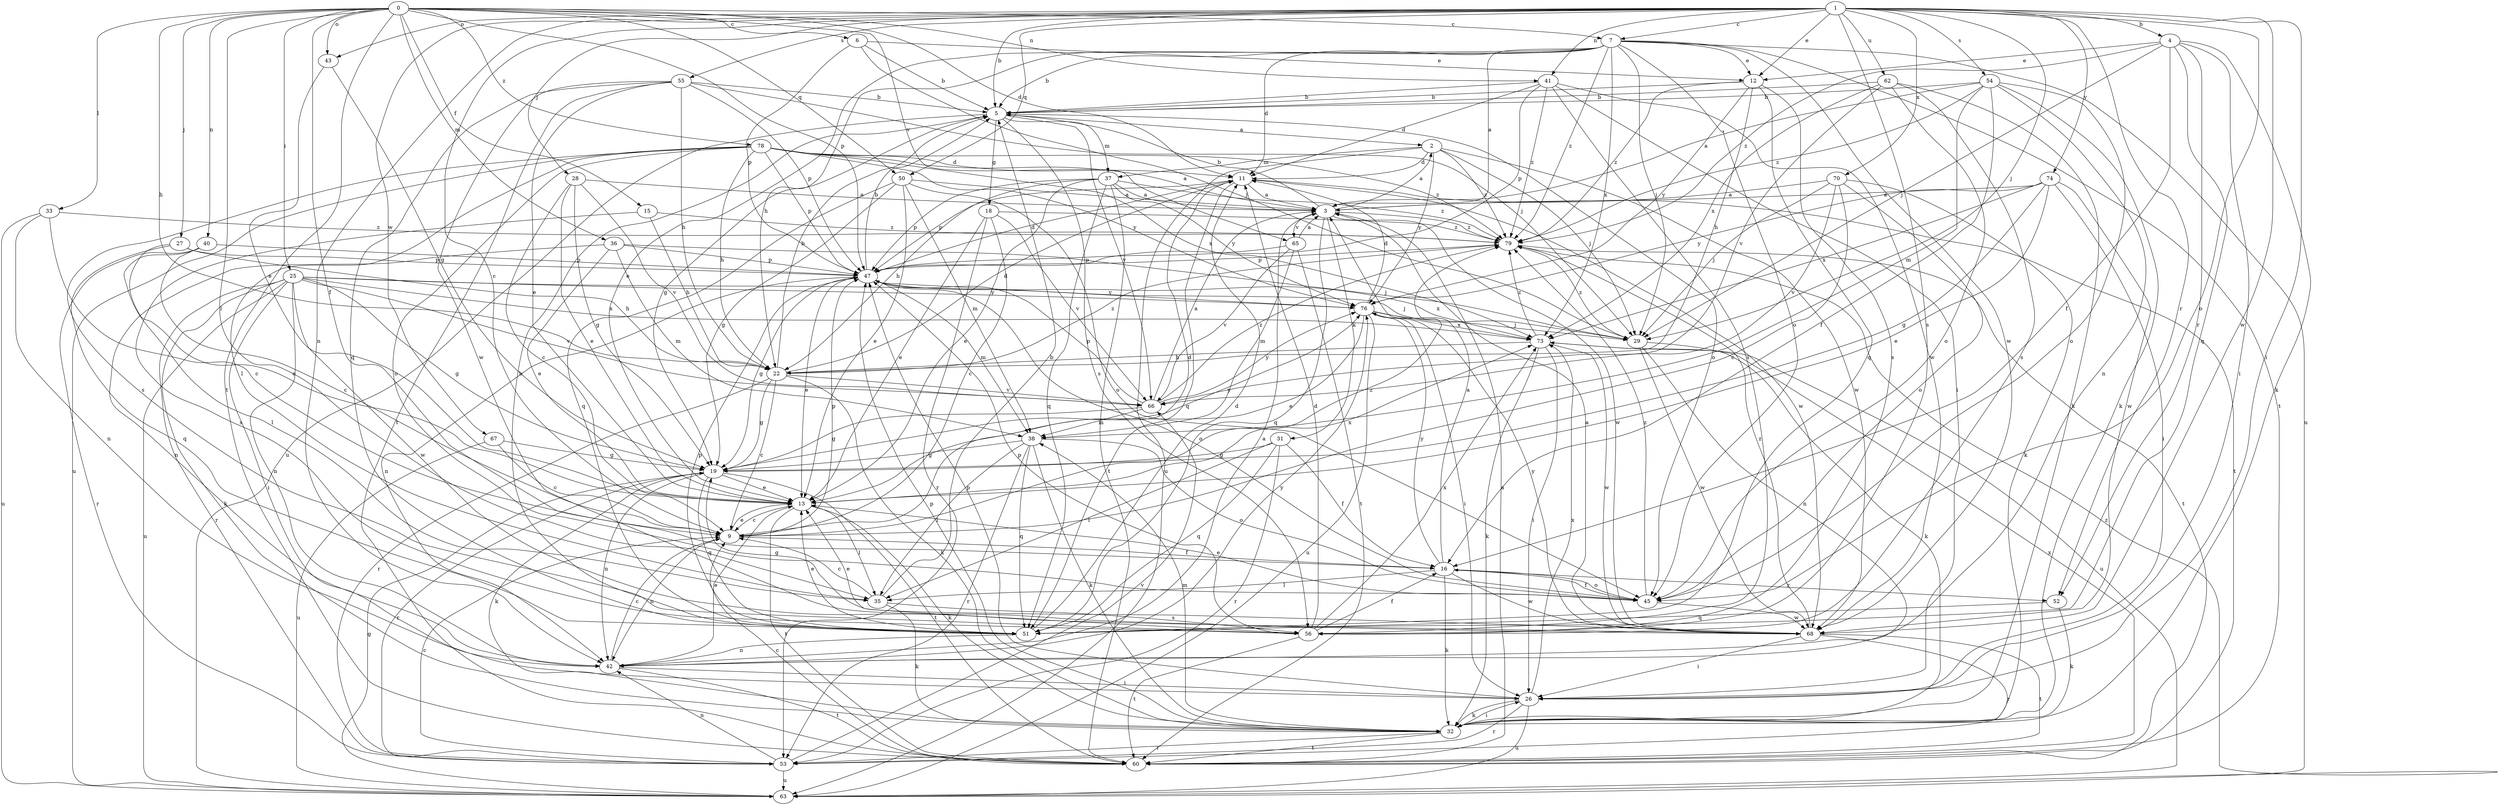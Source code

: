 strict digraph  {
0;
1;
2;
3;
4;
5;
6;
7;
9;
11;
12;
13;
15;
16;
18;
19;
22;
25;
26;
27;
28;
29;
31;
32;
33;
35;
36;
37;
38;
40;
41;
42;
43;
45;
47;
50;
51;
52;
53;
54;
55;
56;
60;
62;
63;
65;
66;
67;
68;
70;
73;
74;
76;
78;
79;
0 -> 6  [label=c];
0 -> 7  [label=c];
0 -> 11  [label=d];
0 -> 15  [label=f];
0 -> 16  [label=f];
0 -> 22  [label=h];
0 -> 25  [label=i];
0 -> 27  [label=j];
0 -> 33  [label=l];
0 -> 35  [label=l];
0 -> 36  [label=m];
0 -> 40  [label=n];
0 -> 41  [label=n];
0 -> 43  [label=o];
0 -> 47  [label=p];
0 -> 50  [label=q];
0 -> 60  [label=t];
0 -> 65  [label=v];
0 -> 78  [label=z];
1 -> 4  [label=b];
1 -> 5  [label=b];
1 -> 7  [label=c];
1 -> 9  [label=c];
1 -> 12  [label=e];
1 -> 26  [label=i];
1 -> 28  [label=j];
1 -> 29  [label=j];
1 -> 41  [label=n];
1 -> 42  [label=n];
1 -> 43  [label=o];
1 -> 45  [label=o];
1 -> 50  [label=q];
1 -> 52  [label=r];
1 -> 54  [label=s];
1 -> 55  [label=s];
1 -> 56  [label=s];
1 -> 62  [label=u];
1 -> 67  [label=w];
1 -> 68  [label=w];
1 -> 70  [label=x];
1 -> 74  [label=y];
2 -> 11  [label=d];
2 -> 29  [label=j];
2 -> 37  [label=m];
2 -> 63  [label=u];
2 -> 68  [label=w];
2 -> 76  [label=y];
2 -> 79  [label=z];
3 -> 2  [label=a];
3 -> 5  [label=b];
3 -> 31  [label=k];
3 -> 51  [label=q];
3 -> 65  [label=v];
3 -> 68  [label=w];
3 -> 79  [label=z];
4 -> 12  [label=e];
4 -> 16  [label=f];
4 -> 26  [label=i];
4 -> 29  [label=j];
4 -> 32  [label=k];
4 -> 51  [label=q];
4 -> 52  [label=r];
4 -> 79  [label=z];
5 -> 2  [label=a];
5 -> 18  [label=g];
5 -> 19  [label=g];
5 -> 37  [label=m];
5 -> 45  [label=o];
5 -> 56  [label=s];
5 -> 63  [label=u];
5 -> 66  [label=v];
6 -> 5  [label=b];
6 -> 12  [label=e];
6 -> 29  [label=j];
6 -> 47  [label=p];
7 -> 3  [label=a];
7 -> 5  [label=b];
7 -> 11  [label=d];
7 -> 12  [label=e];
7 -> 13  [label=e];
7 -> 22  [label=h];
7 -> 29  [label=j];
7 -> 45  [label=o];
7 -> 60  [label=t];
7 -> 63  [label=u];
7 -> 68  [label=w];
7 -> 73  [label=x];
7 -> 79  [label=z];
9 -> 11  [label=d];
9 -> 13  [label=e];
9 -> 16  [label=f];
9 -> 42  [label=n];
9 -> 47  [label=p];
9 -> 79  [label=z];
11 -> 3  [label=a];
11 -> 47  [label=p];
11 -> 51  [label=q];
11 -> 60  [label=t];
11 -> 68  [label=w];
12 -> 5  [label=b];
12 -> 22  [label=h];
12 -> 51  [label=q];
12 -> 56  [label=s];
12 -> 76  [label=y];
12 -> 79  [label=z];
13 -> 9  [label=c];
13 -> 32  [label=k];
13 -> 35  [label=l];
13 -> 60  [label=t];
13 -> 73  [label=x];
15 -> 22  [label=h];
15 -> 56  [label=s];
15 -> 79  [label=z];
16 -> 3  [label=a];
16 -> 32  [label=k];
16 -> 35  [label=l];
16 -> 45  [label=o];
16 -> 52  [label=r];
16 -> 68  [label=w];
16 -> 76  [label=y];
18 -> 9  [label=c];
18 -> 13  [label=e];
18 -> 53  [label=r];
18 -> 66  [label=v];
18 -> 79  [label=z];
19 -> 13  [label=e];
19 -> 32  [label=k];
19 -> 42  [label=n];
19 -> 51  [label=q];
19 -> 53  [label=r];
19 -> 60  [label=t];
19 -> 76  [label=y];
22 -> 5  [label=b];
22 -> 9  [label=c];
22 -> 11  [label=d];
22 -> 19  [label=g];
22 -> 32  [label=k];
22 -> 53  [label=r];
22 -> 66  [label=v];
22 -> 79  [label=z];
25 -> 19  [label=g];
25 -> 26  [label=i];
25 -> 29  [label=j];
25 -> 32  [label=k];
25 -> 42  [label=n];
25 -> 53  [label=r];
25 -> 63  [label=u];
25 -> 66  [label=v];
25 -> 68  [label=w];
25 -> 73  [label=x];
25 -> 76  [label=y];
26 -> 32  [label=k];
26 -> 47  [label=p];
26 -> 53  [label=r];
26 -> 63  [label=u];
26 -> 73  [label=x];
27 -> 13  [label=e];
27 -> 22  [label=h];
27 -> 47  [label=p];
27 -> 51  [label=q];
28 -> 3  [label=a];
28 -> 9  [label=c];
28 -> 13  [label=e];
28 -> 19  [label=g];
28 -> 66  [label=v];
29 -> 32  [label=k];
29 -> 42  [label=n];
29 -> 68  [label=w];
29 -> 79  [label=z];
31 -> 16  [label=f];
31 -> 19  [label=g];
31 -> 35  [label=l];
31 -> 51  [label=q];
31 -> 53  [label=r];
32 -> 26  [label=i];
32 -> 38  [label=m];
32 -> 47  [label=p];
32 -> 53  [label=r];
32 -> 60  [label=t];
33 -> 9  [label=c];
33 -> 42  [label=n];
33 -> 63  [label=u];
33 -> 79  [label=z];
35 -> 5  [label=b];
35 -> 9  [label=c];
35 -> 32  [label=k];
35 -> 56  [label=s];
36 -> 13  [label=e];
36 -> 29  [label=j];
36 -> 38  [label=m];
36 -> 42  [label=n];
36 -> 47  [label=p];
37 -> 3  [label=a];
37 -> 13  [label=e];
37 -> 22  [label=h];
37 -> 47  [label=p];
37 -> 51  [label=q];
37 -> 60  [label=t];
37 -> 76  [label=y];
37 -> 79  [label=z];
38 -> 19  [label=g];
38 -> 32  [label=k];
38 -> 35  [label=l];
38 -> 45  [label=o];
38 -> 51  [label=q];
38 -> 53  [label=r];
40 -> 9  [label=c];
40 -> 35  [label=l];
40 -> 47  [label=p];
40 -> 53  [label=r];
41 -> 5  [label=b];
41 -> 11  [label=d];
41 -> 26  [label=i];
41 -> 47  [label=p];
41 -> 56  [label=s];
41 -> 68  [label=w];
41 -> 79  [label=z];
42 -> 3  [label=a];
42 -> 9  [label=c];
42 -> 13  [label=e];
42 -> 26  [label=i];
42 -> 60  [label=t];
42 -> 76  [label=y];
43 -> 13  [label=e];
43 -> 19  [label=g];
45 -> 13  [label=e];
45 -> 16  [label=f];
45 -> 68  [label=w];
45 -> 79  [label=z];
47 -> 5  [label=b];
47 -> 11  [label=d];
47 -> 13  [label=e];
47 -> 19  [label=g];
47 -> 38  [label=m];
47 -> 42  [label=n];
47 -> 45  [label=o];
47 -> 73  [label=x];
47 -> 76  [label=y];
50 -> 3  [label=a];
50 -> 13  [label=e];
50 -> 19  [label=g];
50 -> 38  [label=m];
50 -> 45  [label=o];
50 -> 51  [label=q];
51 -> 5  [label=b];
51 -> 11  [label=d];
51 -> 13  [label=e];
51 -> 42  [label=n];
51 -> 47  [label=p];
52 -> 32  [label=k];
52 -> 51  [label=q];
53 -> 9  [label=c];
53 -> 42  [label=n];
53 -> 63  [label=u];
53 -> 66  [label=v];
54 -> 3  [label=a];
54 -> 5  [label=b];
54 -> 16  [label=f];
54 -> 32  [label=k];
54 -> 38  [label=m];
54 -> 42  [label=n];
54 -> 45  [label=o];
54 -> 79  [label=z];
55 -> 5  [label=b];
55 -> 13  [label=e];
55 -> 22  [label=h];
55 -> 29  [label=j];
55 -> 47  [label=p];
55 -> 51  [label=q];
55 -> 60  [label=t];
55 -> 68  [label=w];
56 -> 11  [label=d];
56 -> 13  [label=e];
56 -> 16  [label=f];
56 -> 47  [label=p];
56 -> 60  [label=t];
56 -> 73  [label=x];
60 -> 3  [label=a];
60 -> 9  [label=c];
60 -> 73  [label=x];
62 -> 5  [label=b];
62 -> 32  [label=k];
62 -> 45  [label=o];
62 -> 56  [label=s];
62 -> 66  [label=v];
62 -> 73  [label=x];
63 -> 19  [label=g];
63 -> 79  [label=z];
65 -> 3  [label=a];
65 -> 38  [label=m];
65 -> 47  [label=p];
65 -> 60  [label=t];
65 -> 66  [label=v];
66 -> 3  [label=a];
66 -> 19  [label=g];
66 -> 38  [label=m];
66 -> 47  [label=p];
66 -> 76  [label=y];
66 -> 79  [label=z];
67 -> 9  [label=c];
67 -> 19  [label=g];
67 -> 63  [label=u];
68 -> 3  [label=a];
68 -> 19  [label=g];
68 -> 26  [label=i];
68 -> 53  [label=r];
68 -> 60  [label=t];
68 -> 76  [label=y];
68 -> 79  [label=z];
70 -> 3  [label=a];
70 -> 9  [label=c];
70 -> 29  [label=j];
70 -> 32  [label=k];
70 -> 45  [label=o];
70 -> 66  [label=v];
73 -> 22  [label=h];
73 -> 26  [label=i];
73 -> 32  [label=k];
73 -> 63  [label=u];
73 -> 68  [label=w];
73 -> 79  [label=z];
74 -> 3  [label=a];
74 -> 13  [label=e];
74 -> 19  [label=g];
74 -> 26  [label=i];
74 -> 68  [label=w];
74 -> 73  [label=x];
74 -> 76  [label=y];
76 -> 11  [label=d];
76 -> 13  [label=e];
76 -> 26  [label=i];
76 -> 29  [label=j];
76 -> 63  [label=u];
76 -> 73  [label=x];
78 -> 3  [label=a];
78 -> 11  [label=d];
78 -> 22  [label=h];
78 -> 35  [label=l];
78 -> 45  [label=o];
78 -> 47  [label=p];
78 -> 56  [label=s];
78 -> 63  [label=u];
78 -> 73  [label=x];
78 -> 76  [label=y];
78 -> 79  [label=z];
79 -> 47  [label=p];
79 -> 60  [label=t];
}
